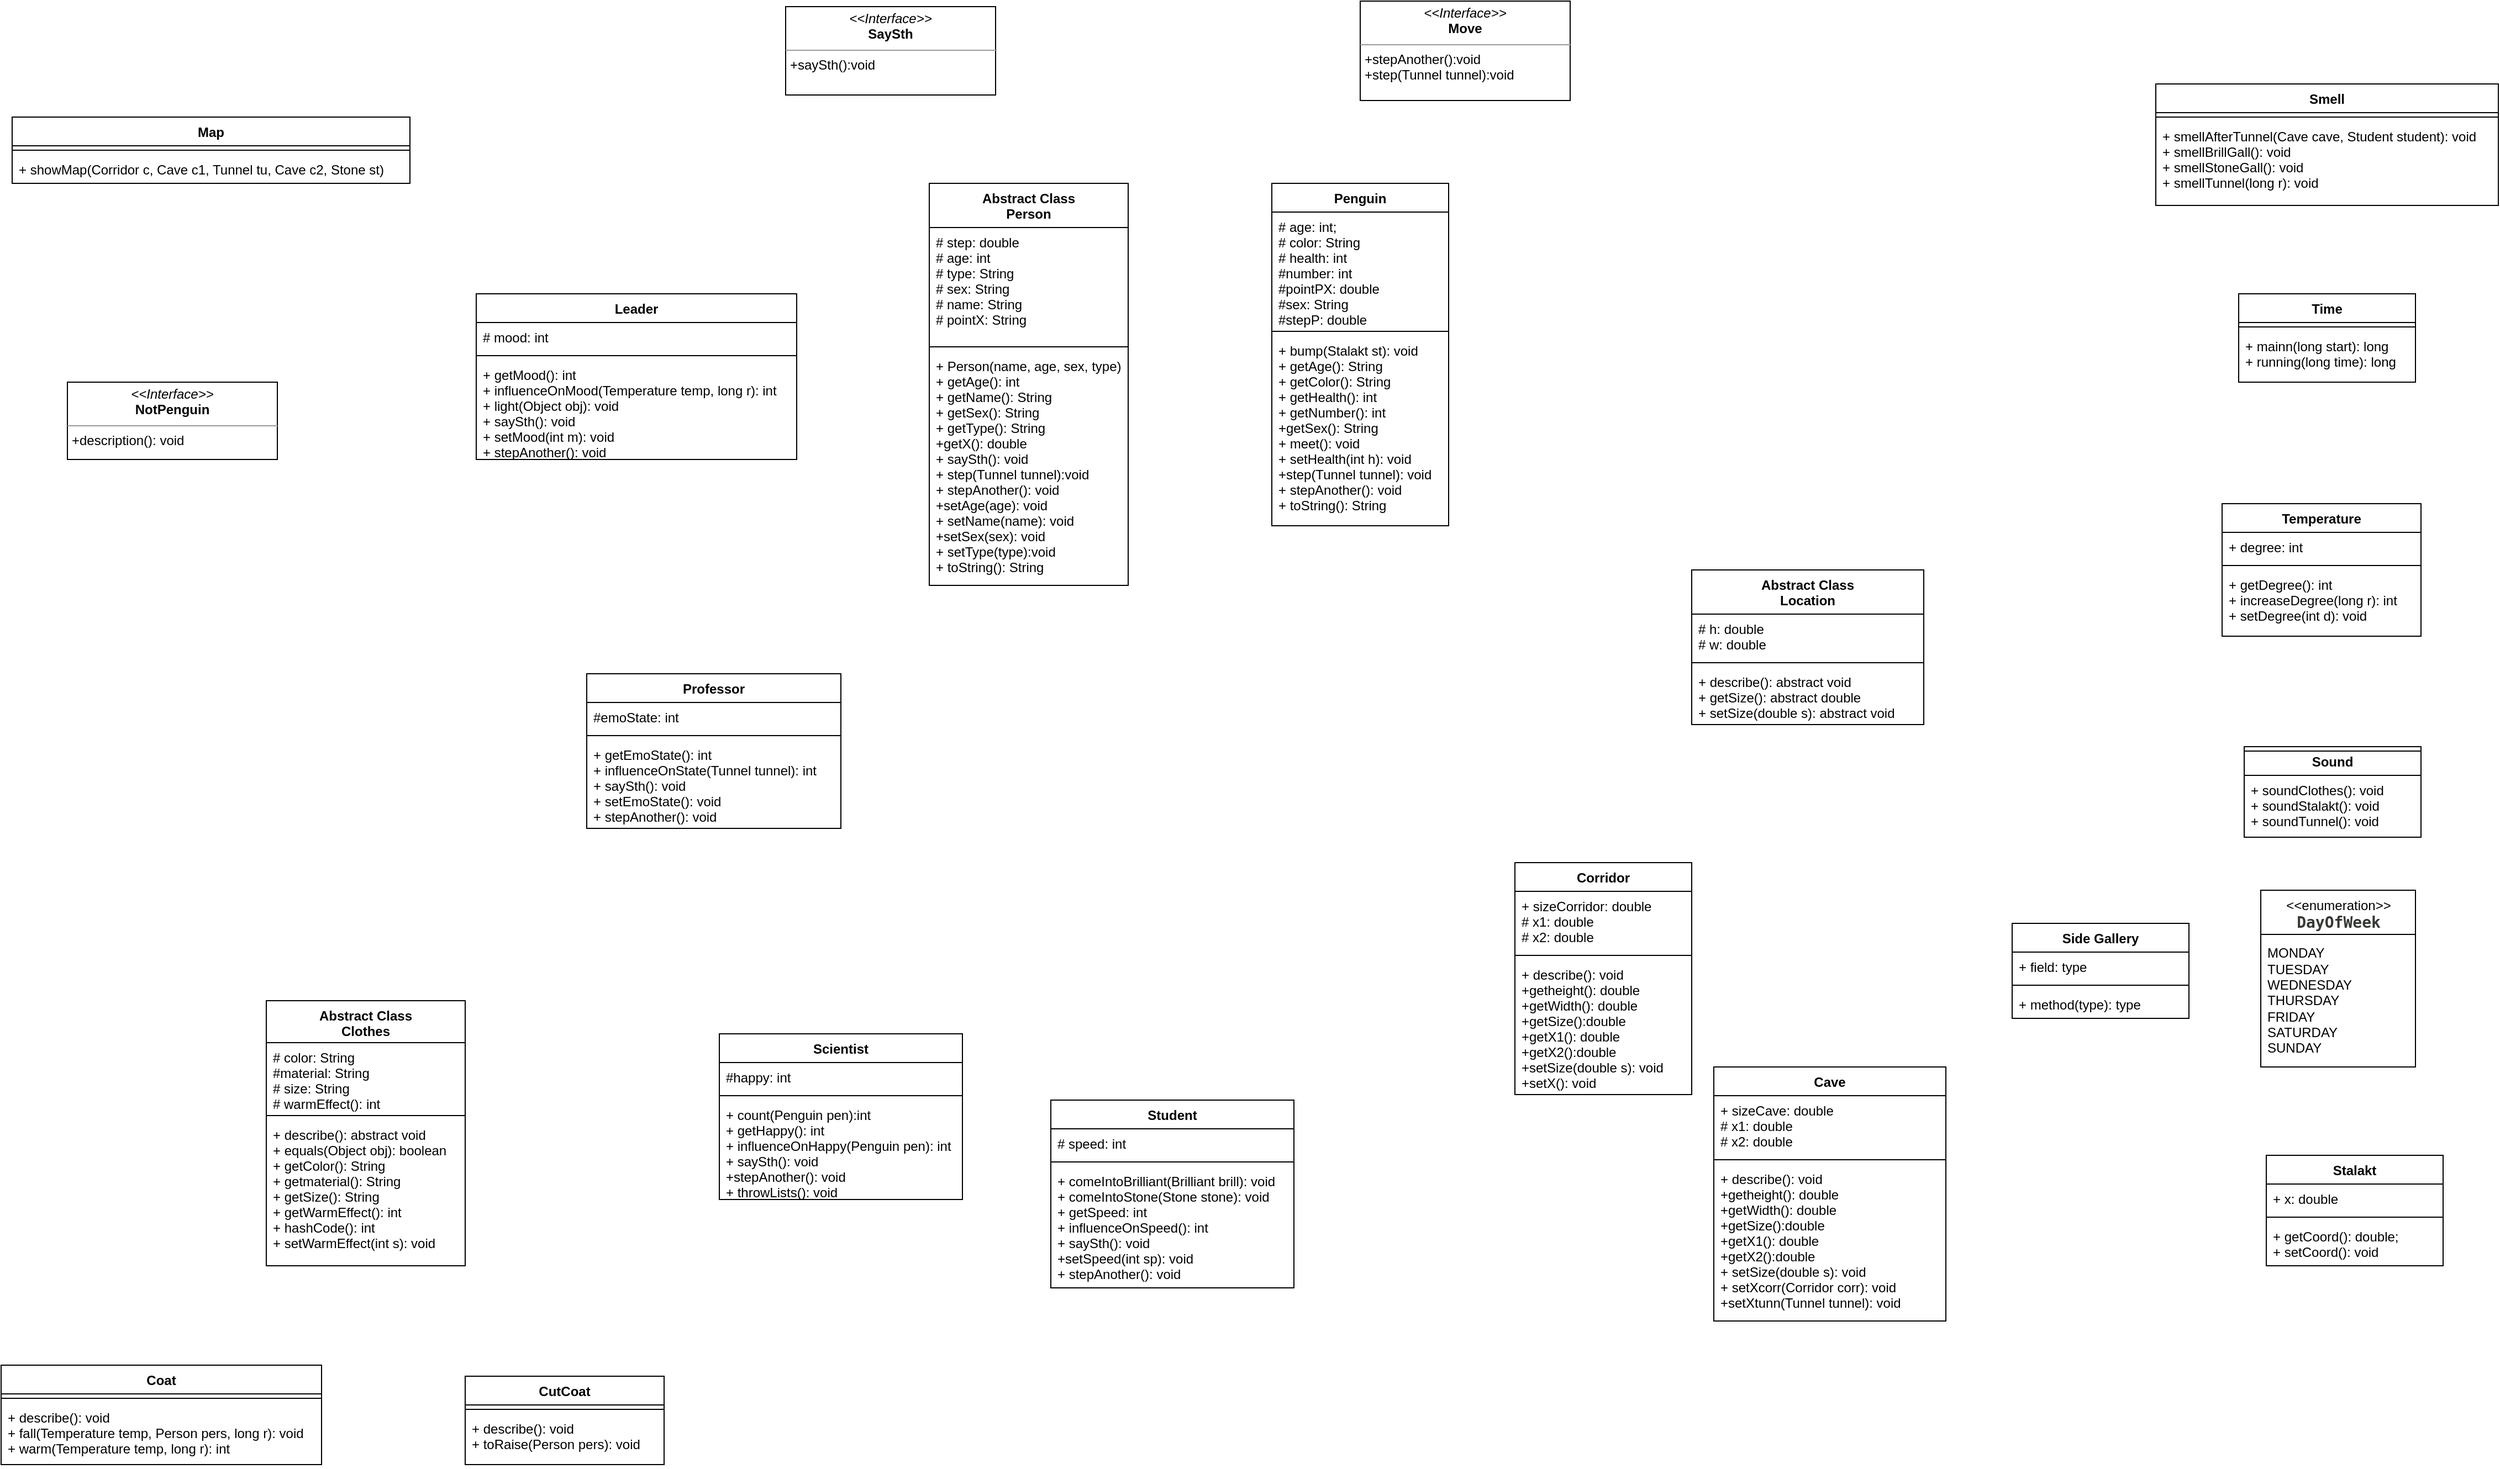 <mxfile version="13.9.3" type="github">
  <diagram id="C5RBs43oDa-KdzZeNtuy" name="Page-1">
    <mxGraphModel dx="1422" dy="794" grid="1" gridSize="10" guides="1" tooltips="1" connect="1" arrows="1" fold="1" page="1" pageScale="1" pageWidth="2336" pageHeight="1654" math="0" shadow="0">
      <root>
        <mxCell id="WIyWlLk6GJQsqaUBKTNV-0" />
        <mxCell id="WIyWlLk6GJQsqaUBKTNV-1" parent="WIyWlLk6GJQsqaUBKTNV-0" />
        <mxCell id="t-SWyce58LjskkZLz5Ns-0" value="&amp;lt;&amp;lt;enumeration&amp;gt;&amp;gt;&lt;br&gt;&lt;span style=&quot;background-color: rgb(255 , 255 , 255) ; color: rgb(53 , 56 , 51) ; font-family: &amp;#34;dejavu sans mono&amp;#34; , monospace ; font-size: 14px ; font-weight: bold ; text-align: left&quot;&gt;DayOfWeek&lt;/span&gt;" style="swimlane;fontStyle=0;align=center;verticalAlign=top;childLayout=stackLayout;horizontal=1;startSize=40;horizontalStack=0;resizeParent=1;resizeParentMax=0;resizeLast=0;collapsible=0;marginBottom=0;html=1;" vertex="1" parent="WIyWlLk6GJQsqaUBKTNV-1">
          <mxGeometry x="2055" y="840" width="140" height="160" as="geometry" />
        </mxCell>
        <mxCell id="t-SWyce58LjskkZLz5Ns-1" value="MONDAY&lt;br&gt;TUESDAY&lt;br&gt;WEDNESDAY&lt;br&gt;THURSDAY&lt;br&gt;FRIDAY&lt;br&gt;SATURDAY&lt;br&gt;SUNDAY" style="text;html=1;strokeColor=none;fillColor=none;align=left;verticalAlign=middle;spacingLeft=4;spacingRight=4;overflow=hidden;rotatable=0;points=[[0,0.5],[1,0.5]];portConstraint=eastwest;" vertex="1" parent="t-SWyce58LjskkZLz5Ns-0">
          <mxGeometry y="40" width="140" height="120" as="geometry" />
        </mxCell>
        <mxCell id="t-SWyce58LjskkZLz5Ns-2" value="&lt;p style=&quot;margin: 0px ; margin-top: 4px ; text-align: center&quot;&gt;&lt;i&gt;&amp;lt;&amp;lt;Interface&amp;gt;&amp;gt;&lt;/i&gt;&lt;br&gt;&lt;b&gt;NotPenguin&lt;/b&gt;&lt;/p&gt;&lt;hr size=&quot;1&quot;&gt;&lt;p style=&quot;margin: 0px ; margin-left: 4px&quot;&gt;&lt;/p&gt;&lt;p style=&quot;margin: 0px ; margin-left: 4px&quot;&gt;+description(): void&lt;/p&gt;" style="verticalAlign=top;align=left;overflow=fill;fontSize=12;fontFamily=Helvetica;html=1;" vertex="1" parent="WIyWlLk6GJQsqaUBKTNV-1">
          <mxGeometry x="70" y="380" width="190" height="70" as="geometry" />
        </mxCell>
        <mxCell id="t-SWyce58LjskkZLz5Ns-3" value="&lt;p style=&quot;margin: 0px ; margin-top: 4px ; text-align: center&quot;&gt;&lt;i&gt;&amp;lt;&amp;lt;Interface&amp;gt;&amp;gt;&lt;/i&gt;&lt;br&gt;&lt;b&gt;Move&lt;/b&gt;&lt;/p&gt;&lt;hr size=&quot;1&quot;&gt;&lt;p style=&quot;margin: 0px ; margin-left: 4px&quot;&gt;+stepAnother():void&lt;/p&gt;&lt;p style=&quot;margin: 0px ; margin-left: 4px&quot;&gt;+step(Tunnel tunnel):void&lt;/p&gt;" style="verticalAlign=top;align=left;overflow=fill;fontSize=12;fontFamily=Helvetica;html=1;" vertex="1" parent="WIyWlLk6GJQsqaUBKTNV-1">
          <mxGeometry x="1240" y="35" width="190" height="90" as="geometry" />
        </mxCell>
        <mxCell id="t-SWyce58LjskkZLz5Ns-4" value="&lt;p style=&quot;margin: 0px ; margin-top: 4px ; text-align: center&quot;&gt;&lt;i&gt;&amp;lt;&amp;lt;Interface&amp;gt;&amp;gt;&lt;/i&gt;&lt;br&gt;&lt;b&gt;SaySth&lt;/b&gt;&lt;/p&gt;&lt;hr size=&quot;1&quot;&gt;&lt;p style=&quot;margin: 0px ; margin-left: 4px&quot;&gt;+saySth():void&lt;/p&gt;" style="verticalAlign=top;align=left;overflow=fill;fontSize=12;fontFamily=Helvetica;html=1;" vertex="1" parent="WIyWlLk6GJQsqaUBKTNV-1">
          <mxGeometry x="720" y="40" width="190" height="80" as="geometry" />
        </mxCell>
        <mxCell id="t-SWyce58LjskkZLz5Ns-5" value="Abstract Class&#xa;Person" style="swimlane;fontStyle=1;align=center;verticalAlign=top;childLayout=stackLayout;horizontal=1;startSize=40;horizontalStack=0;resizeParent=1;resizeParentMax=0;resizeLast=0;collapsible=1;marginBottom=0;" vertex="1" parent="WIyWlLk6GJQsqaUBKTNV-1">
          <mxGeometry x="850" y="200" width="180" height="364" as="geometry" />
        </mxCell>
        <mxCell id="t-SWyce58LjskkZLz5Ns-6" value="# step: double&#xa;# age: int&#xa;# type: String&#xa;# sex: String&#xa;# name: String&#xa;# pointX: String" style="text;strokeColor=none;fillColor=none;align=left;verticalAlign=top;spacingLeft=4;spacingRight=4;overflow=hidden;rotatable=0;points=[[0,0.5],[1,0.5]];portConstraint=eastwest;" vertex="1" parent="t-SWyce58LjskkZLz5Ns-5">
          <mxGeometry y="40" width="180" height="104" as="geometry" />
        </mxCell>
        <mxCell id="t-SWyce58LjskkZLz5Ns-7" value="" style="line;strokeWidth=1;fillColor=none;align=left;verticalAlign=middle;spacingTop=-1;spacingLeft=3;spacingRight=3;rotatable=0;labelPosition=right;points=[];portConstraint=eastwest;" vertex="1" parent="t-SWyce58LjskkZLz5Ns-5">
          <mxGeometry y="144" width="180" height="8" as="geometry" />
        </mxCell>
        <mxCell id="t-SWyce58LjskkZLz5Ns-8" value="+ Person(name, age, sex, type)&#xa;+ getAge(): int&#xa;+ getName(): String&#xa;+ getSex(): String&#xa;+ getType(): String&#xa;+getX(): double&#xa;+ saySth(): void&#xa;+ step(Tunnel tunnel):void&#xa;+ stepAnother(): void&#xa;+setAge(age): void&#xa;+ setName(name): void&#xa;+setSex(sex): void&#xa;+ setType(type):void&#xa;+ toString(): String" style="text;strokeColor=none;fillColor=none;align=left;verticalAlign=top;spacingLeft=4;spacingRight=4;overflow=hidden;rotatable=0;points=[[0,0.5],[1,0.5]];portConstraint=eastwest;" vertex="1" parent="t-SWyce58LjskkZLz5Ns-5">
          <mxGeometry y="152" width="180" height="212" as="geometry" />
        </mxCell>
        <mxCell id="t-SWyce58LjskkZLz5Ns-9" value="Professor" style="swimlane;fontStyle=1;align=center;verticalAlign=top;childLayout=stackLayout;horizontal=1;startSize=26;horizontalStack=0;resizeParent=1;resizeParentMax=0;resizeLast=0;collapsible=1;marginBottom=0;" vertex="1" parent="WIyWlLk6GJQsqaUBKTNV-1">
          <mxGeometry x="540" y="644" width="230" height="140" as="geometry" />
        </mxCell>
        <mxCell id="t-SWyce58LjskkZLz5Ns-10" value="#emoState: int" style="text;strokeColor=none;fillColor=none;align=left;verticalAlign=top;spacingLeft=4;spacingRight=4;overflow=hidden;rotatable=0;points=[[0,0.5],[1,0.5]];portConstraint=eastwest;" vertex="1" parent="t-SWyce58LjskkZLz5Ns-9">
          <mxGeometry y="26" width="230" height="26" as="geometry" />
        </mxCell>
        <mxCell id="t-SWyce58LjskkZLz5Ns-11" value="" style="line;strokeWidth=1;fillColor=none;align=left;verticalAlign=middle;spacingTop=-1;spacingLeft=3;spacingRight=3;rotatable=0;labelPosition=right;points=[];portConstraint=eastwest;" vertex="1" parent="t-SWyce58LjskkZLz5Ns-9">
          <mxGeometry y="52" width="230" height="8" as="geometry" />
        </mxCell>
        <mxCell id="t-SWyce58LjskkZLz5Ns-12" value="+ getEmoState(): int&#xa;+ influenceOnState(Tunnel tunnel): int&#xa;+ saySth(): void&#xa;+ setEmoState(): void&#xa;+ stepAnother(): void" style="text;strokeColor=none;fillColor=none;align=left;verticalAlign=top;spacingLeft=4;spacingRight=4;overflow=hidden;rotatable=0;points=[[0,0.5],[1,0.5]];portConstraint=eastwest;" vertex="1" parent="t-SWyce58LjskkZLz5Ns-9">
          <mxGeometry y="60" width="230" height="80" as="geometry" />
        </mxCell>
        <mxCell id="t-SWyce58LjskkZLz5Ns-13" value="Scientist" style="swimlane;fontStyle=1;align=center;verticalAlign=top;childLayout=stackLayout;horizontal=1;startSize=26;horizontalStack=0;resizeParent=1;resizeParentMax=0;resizeLast=0;collapsible=1;marginBottom=0;" vertex="1" parent="WIyWlLk6GJQsqaUBKTNV-1">
          <mxGeometry x="660" y="970" width="220" height="150" as="geometry" />
        </mxCell>
        <mxCell id="t-SWyce58LjskkZLz5Ns-14" value="#happy: int" style="text;strokeColor=none;fillColor=none;align=left;verticalAlign=top;spacingLeft=4;spacingRight=4;overflow=hidden;rotatable=0;points=[[0,0.5],[1,0.5]];portConstraint=eastwest;" vertex="1" parent="t-SWyce58LjskkZLz5Ns-13">
          <mxGeometry y="26" width="220" height="26" as="geometry" />
        </mxCell>
        <mxCell id="t-SWyce58LjskkZLz5Ns-15" value="" style="line;strokeWidth=1;fillColor=none;align=left;verticalAlign=middle;spacingTop=-1;spacingLeft=3;spacingRight=3;rotatable=0;labelPosition=right;points=[];portConstraint=eastwest;" vertex="1" parent="t-SWyce58LjskkZLz5Ns-13">
          <mxGeometry y="52" width="220" height="8" as="geometry" />
        </mxCell>
        <mxCell id="t-SWyce58LjskkZLz5Ns-16" value="+ count(Penguin pen):int&#xa;+ getHappy(): int&#xa;+ influenceOnHappy(Penguin pen): int&#xa;+ saySth(): void&#xa;+stepAnother(): void&#xa;+ throwLists(): void" style="text;strokeColor=none;fillColor=none;align=left;verticalAlign=top;spacingLeft=4;spacingRight=4;overflow=hidden;rotatable=0;points=[[0,0.5],[1,0.5]];portConstraint=eastwest;" vertex="1" parent="t-SWyce58LjskkZLz5Ns-13">
          <mxGeometry y="60" width="220" height="90" as="geometry" />
        </mxCell>
        <mxCell id="t-SWyce58LjskkZLz5Ns-17" value="Leader" style="swimlane;fontStyle=1;align=center;verticalAlign=top;childLayout=stackLayout;horizontal=1;startSize=26;horizontalStack=0;resizeParent=1;resizeParentMax=0;resizeLast=0;collapsible=1;marginBottom=0;" vertex="1" parent="WIyWlLk6GJQsqaUBKTNV-1">
          <mxGeometry x="440" y="300" width="290" height="150" as="geometry" />
        </mxCell>
        <mxCell id="t-SWyce58LjskkZLz5Ns-18" value="# mood: int" style="text;strokeColor=none;fillColor=none;align=left;verticalAlign=top;spacingLeft=4;spacingRight=4;overflow=hidden;rotatable=0;points=[[0,0.5],[1,0.5]];portConstraint=eastwest;" vertex="1" parent="t-SWyce58LjskkZLz5Ns-17">
          <mxGeometry y="26" width="290" height="26" as="geometry" />
        </mxCell>
        <mxCell id="t-SWyce58LjskkZLz5Ns-19" value="" style="line;strokeWidth=1;fillColor=none;align=left;verticalAlign=middle;spacingTop=-1;spacingLeft=3;spacingRight=3;rotatable=0;labelPosition=right;points=[];portConstraint=eastwest;" vertex="1" parent="t-SWyce58LjskkZLz5Ns-17">
          <mxGeometry y="52" width="290" height="8" as="geometry" />
        </mxCell>
        <mxCell id="t-SWyce58LjskkZLz5Ns-20" value="+ getMood(): int&#xa;+ influenceOnMood(Temperature temp, long r): int&#xa;+ light(Object obj): void&#xa;+ saySth(): void&#xa;+ setMood(int m): void&#xa;+ stepAnother(): void" style="text;strokeColor=none;fillColor=none;align=left;verticalAlign=top;spacingLeft=4;spacingRight=4;overflow=hidden;rotatable=0;points=[[0,0.5],[1,0.5]];portConstraint=eastwest;" vertex="1" parent="t-SWyce58LjskkZLz5Ns-17">
          <mxGeometry y="60" width="290" height="90" as="geometry" />
        </mxCell>
        <mxCell id="t-SWyce58LjskkZLz5Ns-21" value="Student" style="swimlane;fontStyle=1;align=center;verticalAlign=top;childLayout=stackLayout;horizontal=1;startSize=26;horizontalStack=0;resizeParent=1;resizeParentMax=0;resizeLast=0;collapsible=1;marginBottom=0;" vertex="1" parent="WIyWlLk6GJQsqaUBKTNV-1">
          <mxGeometry x="960" y="1030" width="220" height="170" as="geometry" />
        </mxCell>
        <mxCell id="t-SWyce58LjskkZLz5Ns-22" value="# speed: int" style="text;strokeColor=none;fillColor=none;align=left;verticalAlign=top;spacingLeft=4;spacingRight=4;overflow=hidden;rotatable=0;points=[[0,0.5],[1,0.5]];portConstraint=eastwest;" vertex="1" parent="t-SWyce58LjskkZLz5Ns-21">
          <mxGeometry y="26" width="220" height="26" as="geometry" />
        </mxCell>
        <mxCell id="t-SWyce58LjskkZLz5Ns-23" value="" style="line;strokeWidth=1;fillColor=none;align=left;verticalAlign=middle;spacingTop=-1;spacingLeft=3;spacingRight=3;rotatable=0;labelPosition=right;points=[];portConstraint=eastwest;" vertex="1" parent="t-SWyce58LjskkZLz5Ns-21">
          <mxGeometry y="52" width="220" height="8" as="geometry" />
        </mxCell>
        <mxCell id="t-SWyce58LjskkZLz5Ns-24" value="+ comeIntoBrilliant(Brilliant brill): void&#xa;+ comeIntoStone(Stone stone): void&#xa;+ getSpeed: int&#xa;+ influenceOnSpeed(): int&#xa;+ saySth(): void&#xa;+setSpeed(int sp): void&#xa;+ stepAnother(): void" style="text;strokeColor=none;fillColor=none;align=left;verticalAlign=top;spacingLeft=4;spacingRight=4;overflow=hidden;rotatable=0;points=[[0,0.5],[1,0.5]];portConstraint=eastwest;" vertex="1" parent="t-SWyce58LjskkZLz5Ns-21">
          <mxGeometry y="60" width="220" height="110" as="geometry" />
        </mxCell>
        <mxCell id="t-SWyce58LjskkZLz5Ns-29" value="Time" style="swimlane;fontStyle=1;align=center;verticalAlign=top;childLayout=stackLayout;horizontal=1;startSize=26;horizontalStack=0;resizeParent=1;resizeParentMax=0;resizeLast=0;collapsible=1;marginBottom=0;" vertex="1" parent="WIyWlLk6GJQsqaUBKTNV-1">
          <mxGeometry x="2035" y="300" width="160" height="80" as="geometry" />
        </mxCell>
        <mxCell id="t-SWyce58LjskkZLz5Ns-31" value="" style="line;strokeWidth=1;fillColor=none;align=left;verticalAlign=middle;spacingTop=-1;spacingLeft=3;spacingRight=3;rotatable=0;labelPosition=right;points=[];portConstraint=eastwest;" vertex="1" parent="t-SWyce58LjskkZLz5Ns-29">
          <mxGeometry y="26" width="160" height="8" as="geometry" />
        </mxCell>
        <mxCell id="t-SWyce58LjskkZLz5Ns-32" value="+ mainn(long start): long&#xa;+ running(long time): long" style="text;strokeColor=none;fillColor=none;align=left;verticalAlign=top;spacingLeft=4;spacingRight=4;overflow=hidden;rotatable=0;points=[[0,0.5],[1,0.5]];portConstraint=eastwest;" vertex="1" parent="t-SWyce58LjskkZLz5Ns-29">
          <mxGeometry y="34" width="160" height="46" as="geometry" />
        </mxCell>
        <mxCell id="t-SWyce58LjskkZLz5Ns-33" value="Temperature" style="swimlane;fontStyle=1;align=center;verticalAlign=top;childLayout=stackLayout;horizontal=1;startSize=26;horizontalStack=0;resizeParent=1;resizeParentMax=0;resizeLast=0;collapsible=1;marginBottom=0;" vertex="1" parent="WIyWlLk6GJQsqaUBKTNV-1">
          <mxGeometry x="2020" y="490" width="180" height="120" as="geometry" />
        </mxCell>
        <mxCell id="t-SWyce58LjskkZLz5Ns-34" value="+ degree: int" style="text;strokeColor=none;fillColor=none;align=left;verticalAlign=top;spacingLeft=4;spacingRight=4;overflow=hidden;rotatable=0;points=[[0,0.5],[1,0.5]];portConstraint=eastwest;" vertex="1" parent="t-SWyce58LjskkZLz5Ns-33">
          <mxGeometry y="26" width="180" height="26" as="geometry" />
        </mxCell>
        <mxCell id="t-SWyce58LjskkZLz5Ns-35" value="" style="line;strokeWidth=1;fillColor=none;align=left;verticalAlign=middle;spacingTop=-1;spacingLeft=3;spacingRight=3;rotatable=0;labelPosition=right;points=[];portConstraint=eastwest;" vertex="1" parent="t-SWyce58LjskkZLz5Ns-33">
          <mxGeometry y="52" width="180" height="8" as="geometry" />
        </mxCell>
        <mxCell id="t-SWyce58LjskkZLz5Ns-36" value="+ getDegree(): int&#xa;+ increaseDegree(long r): int&#xa;+ setDegree(int d): void" style="text;strokeColor=none;fillColor=none;align=left;verticalAlign=top;spacingLeft=4;spacingRight=4;overflow=hidden;rotatable=0;points=[[0,0.5],[1,0.5]];portConstraint=eastwest;" vertex="1" parent="t-SWyce58LjskkZLz5Ns-33">
          <mxGeometry y="60" width="180" height="60" as="geometry" />
        </mxCell>
        <mxCell id="t-SWyce58LjskkZLz5Ns-37" value="Sound" style="swimlane;fontStyle=1;align=center;verticalAlign=top;childLayout=stackLayout;horizontal=1;startSize=26;horizontalStack=0;resizeParent=1;resizeParentMax=0;resizeLast=0;collapsible=1;marginBottom=0;" vertex="1" parent="WIyWlLk6GJQsqaUBKTNV-1">
          <mxGeometry x="2040" y="710" width="160" height="82" as="geometry" />
        </mxCell>
        <mxCell id="t-SWyce58LjskkZLz5Ns-40" value="+ soundClothes(): void&#xa;+ soundStalakt(): void&#xa;+ soundTunnel(): void" style="text;strokeColor=none;fillColor=none;align=left;verticalAlign=top;spacingLeft=4;spacingRight=4;overflow=hidden;rotatable=0;points=[[0,0.5],[1,0.5]];portConstraint=eastwest;" vertex="1" parent="t-SWyce58LjskkZLz5Ns-37">
          <mxGeometry y="26" width="160" height="56" as="geometry" />
        </mxCell>
        <mxCell id="t-SWyce58LjskkZLz5Ns-41" value="Smell" style="swimlane;fontStyle=1;align=center;verticalAlign=top;childLayout=stackLayout;horizontal=1;startSize=26;horizontalStack=0;resizeParent=1;resizeParentMax=0;resizeLast=0;collapsible=1;marginBottom=0;" vertex="1" parent="WIyWlLk6GJQsqaUBKTNV-1">
          <mxGeometry x="1960" y="110" width="310" height="110" as="geometry" />
        </mxCell>
        <mxCell id="t-SWyce58LjskkZLz5Ns-43" value="" style="line;strokeWidth=1;fillColor=none;align=left;verticalAlign=middle;spacingTop=-1;spacingLeft=3;spacingRight=3;rotatable=0;labelPosition=right;points=[];portConstraint=eastwest;" vertex="1" parent="t-SWyce58LjskkZLz5Ns-41">
          <mxGeometry y="26" width="310" height="8" as="geometry" />
        </mxCell>
        <mxCell id="t-SWyce58LjskkZLz5Ns-44" value="+ smellAfterTunnel(Cave cave, Student student): void&#xa;+ smellBrillGall(): void&#xa;+ smellStoneGall(): void&#xa;+ smellTunnel(long r): void" style="text;strokeColor=none;fillColor=none;align=left;verticalAlign=top;spacingLeft=4;spacingRight=4;overflow=hidden;rotatable=0;points=[[0,0.5],[1,0.5]];portConstraint=eastwest;" vertex="1" parent="t-SWyce58LjskkZLz5Ns-41">
          <mxGeometry y="34" width="310" height="76" as="geometry" />
        </mxCell>
        <mxCell id="t-SWyce58LjskkZLz5Ns-45" value="Map" style="swimlane;fontStyle=1;align=center;verticalAlign=top;childLayout=stackLayout;horizontal=1;startSize=26;horizontalStack=0;resizeParent=1;resizeParentMax=0;resizeLast=0;collapsible=1;marginBottom=0;" vertex="1" parent="WIyWlLk6GJQsqaUBKTNV-1">
          <mxGeometry x="20" y="140" width="360" height="60" as="geometry" />
        </mxCell>
        <mxCell id="t-SWyce58LjskkZLz5Ns-47" value="" style="line;strokeWidth=1;fillColor=none;align=left;verticalAlign=middle;spacingTop=-1;spacingLeft=3;spacingRight=3;rotatable=0;labelPosition=right;points=[];portConstraint=eastwest;" vertex="1" parent="t-SWyce58LjskkZLz5Ns-45">
          <mxGeometry y="26" width="360" height="8" as="geometry" />
        </mxCell>
        <mxCell id="t-SWyce58LjskkZLz5Ns-48" value="+ showMap(Corridor c, Cave c1, Tunnel tu, Cave c2, Stone st)" style="text;strokeColor=none;fillColor=none;align=left;verticalAlign=top;spacingLeft=4;spacingRight=4;overflow=hidden;rotatable=0;points=[[0,0.5],[1,0.5]];portConstraint=eastwest;" vertex="1" parent="t-SWyce58LjskkZLz5Ns-45">
          <mxGeometry y="34" width="360" height="26" as="geometry" />
        </mxCell>
        <mxCell id="t-SWyce58LjskkZLz5Ns-49" value="Stalakt" style="swimlane;fontStyle=1;align=center;verticalAlign=top;childLayout=stackLayout;horizontal=1;startSize=26;horizontalStack=0;resizeParent=1;resizeParentMax=0;resizeLast=0;collapsible=1;marginBottom=0;" vertex="1" parent="WIyWlLk6GJQsqaUBKTNV-1">
          <mxGeometry x="2060" y="1080" width="160" height="100" as="geometry" />
        </mxCell>
        <mxCell id="t-SWyce58LjskkZLz5Ns-50" value="+ x: double" style="text;strokeColor=none;fillColor=none;align=left;verticalAlign=top;spacingLeft=4;spacingRight=4;overflow=hidden;rotatable=0;points=[[0,0.5],[1,0.5]];portConstraint=eastwest;" vertex="1" parent="t-SWyce58LjskkZLz5Ns-49">
          <mxGeometry y="26" width="160" height="26" as="geometry" />
        </mxCell>
        <mxCell id="t-SWyce58LjskkZLz5Ns-51" value="" style="line;strokeWidth=1;fillColor=none;align=left;verticalAlign=middle;spacingTop=-1;spacingLeft=3;spacingRight=3;rotatable=0;labelPosition=right;points=[];portConstraint=eastwest;" vertex="1" parent="t-SWyce58LjskkZLz5Ns-49">
          <mxGeometry y="52" width="160" height="8" as="geometry" />
        </mxCell>
        <mxCell id="t-SWyce58LjskkZLz5Ns-52" value="+ getCoord(): double;&#xa;+ setCoord(): void" style="text;strokeColor=none;fillColor=none;align=left;verticalAlign=top;spacingLeft=4;spacingRight=4;overflow=hidden;rotatable=0;points=[[0,0.5],[1,0.5]];portConstraint=eastwest;" vertex="1" parent="t-SWyce58LjskkZLz5Ns-49">
          <mxGeometry y="60" width="160" height="40" as="geometry" />
        </mxCell>
        <mxCell id="t-SWyce58LjskkZLz5Ns-53" value="Abstract Class&#xa;Clothes" style="swimlane;fontStyle=1;align=center;verticalAlign=top;childLayout=stackLayout;horizontal=1;startSize=38;horizontalStack=0;resizeParent=1;resizeParentMax=0;resizeLast=0;collapsible=1;marginBottom=0;" vertex="1" parent="WIyWlLk6GJQsqaUBKTNV-1">
          <mxGeometry x="250" y="940" width="180" height="240" as="geometry" />
        </mxCell>
        <mxCell id="t-SWyce58LjskkZLz5Ns-54" value="# color: String&#xa;#material: String&#xa;# size: String&#xa;# warmEffect(): int" style="text;strokeColor=none;fillColor=none;align=left;verticalAlign=top;spacingLeft=4;spacingRight=4;overflow=hidden;rotatable=0;points=[[0,0.5],[1,0.5]];portConstraint=eastwest;" vertex="1" parent="t-SWyce58LjskkZLz5Ns-53">
          <mxGeometry y="38" width="180" height="62" as="geometry" />
        </mxCell>
        <mxCell id="t-SWyce58LjskkZLz5Ns-55" value="" style="line;strokeWidth=1;fillColor=none;align=left;verticalAlign=middle;spacingTop=-1;spacingLeft=3;spacingRight=3;rotatable=0;labelPosition=right;points=[];portConstraint=eastwest;" vertex="1" parent="t-SWyce58LjskkZLz5Ns-53">
          <mxGeometry y="100" width="180" height="8" as="geometry" />
        </mxCell>
        <mxCell id="t-SWyce58LjskkZLz5Ns-56" value="+ describe(): abstract void&#xa;+ equals(Object obj): boolean&#xa;+ getColor(): String&#xa;+ getmaterial(): String&#xa;+ getSize(): String&#xa;+ getWarmEffect(): int&#xa;+ hashCode(): int&#xa;+ setWarmEffect(int s): void" style="text;strokeColor=none;fillColor=none;align=left;verticalAlign=top;spacingLeft=4;spacingRight=4;overflow=hidden;rotatable=0;points=[[0,0.5],[1,0.5]];portConstraint=eastwest;" vertex="1" parent="t-SWyce58LjskkZLz5Ns-53">
          <mxGeometry y="108" width="180" height="132" as="geometry" />
        </mxCell>
        <mxCell id="t-SWyce58LjskkZLz5Ns-57" value="Coat" style="swimlane;fontStyle=1;align=center;verticalAlign=top;childLayout=stackLayout;horizontal=1;startSize=26;horizontalStack=0;resizeParent=1;resizeParentMax=0;resizeLast=0;collapsible=1;marginBottom=0;" vertex="1" parent="WIyWlLk6GJQsqaUBKTNV-1">
          <mxGeometry x="10" y="1270" width="290" height="90" as="geometry" />
        </mxCell>
        <mxCell id="t-SWyce58LjskkZLz5Ns-59" value="" style="line;strokeWidth=1;fillColor=none;align=left;verticalAlign=middle;spacingTop=-1;spacingLeft=3;spacingRight=3;rotatable=0;labelPosition=right;points=[];portConstraint=eastwest;" vertex="1" parent="t-SWyce58LjskkZLz5Ns-57">
          <mxGeometry y="26" width="290" height="8" as="geometry" />
        </mxCell>
        <mxCell id="t-SWyce58LjskkZLz5Ns-60" value="+ describe(): void&#xa;+ fall(Temperature temp, Person pers, long r): void&#xa;+ warm(Temperature temp, long r): int" style="text;strokeColor=none;fillColor=none;align=left;verticalAlign=top;spacingLeft=4;spacingRight=4;overflow=hidden;rotatable=0;points=[[0,0.5],[1,0.5]];portConstraint=eastwest;" vertex="1" parent="t-SWyce58LjskkZLz5Ns-57">
          <mxGeometry y="34" width="290" height="56" as="geometry" />
        </mxCell>
        <mxCell id="t-SWyce58LjskkZLz5Ns-61" value="CutCoat" style="swimlane;fontStyle=1;align=center;verticalAlign=top;childLayout=stackLayout;horizontal=1;startSize=26;horizontalStack=0;resizeParent=1;resizeParentMax=0;resizeLast=0;collapsible=1;marginBottom=0;" vertex="1" parent="WIyWlLk6GJQsqaUBKTNV-1">
          <mxGeometry x="430" y="1280" width="180" height="80" as="geometry" />
        </mxCell>
        <mxCell id="t-SWyce58LjskkZLz5Ns-63" value="" style="line;strokeWidth=1;fillColor=none;align=left;verticalAlign=middle;spacingTop=-1;spacingLeft=3;spacingRight=3;rotatable=0;labelPosition=right;points=[];portConstraint=eastwest;" vertex="1" parent="t-SWyce58LjskkZLz5Ns-61">
          <mxGeometry y="26" width="180" height="8" as="geometry" />
        </mxCell>
        <mxCell id="t-SWyce58LjskkZLz5Ns-64" value="+ describe(): void&#xa;+ toRaise(Person pers): void" style="text;strokeColor=none;fillColor=none;align=left;verticalAlign=top;spacingLeft=4;spacingRight=4;overflow=hidden;rotatable=0;points=[[0,0.5],[1,0.5]];portConstraint=eastwest;" vertex="1" parent="t-SWyce58LjskkZLz5Ns-61">
          <mxGeometry y="34" width="180" height="46" as="geometry" />
        </mxCell>
        <mxCell id="t-SWyce58LjskkZLz5Ns-65" value="Penguin" style="swimlane;fontStyle=1;align=center;verticalAlign=top;childLayout=stackLayout;horizontal=1;startSize=26;horizontalStack=0;resizeParent=1;resizeParentMax=0;resizeLast=0;collapsible=1;marginBottom=0;" vertex="1" parent="WIyWlLk6GJQsqaUBKTNV-1">
          <mxGeometry x="1160" y="200" width="160" height="310" as="geometry" />
        </mxCell>
        <mxCell id="t-SWyce58LjskkZLz5Ns-66" value="# age: int;&#xa;# color: String&#xa;# health: int&#xa;#number: int&#xa;#pointPX: double&#xa;#sex: String&#xa;#stepP: double" style="text;strokeColor=none;fillColor=none;align=left;verticalAlign=top;spacingLeft=4;spacingRight=4;overflow=hidden;rotatable=0;points=[[0,0.5],[1,0.5]];portConstraint=eastwest;" vertex="1" parent="t-SWyce58LjskkZLz5Ns-65">
          <mxGeometry y="26" width="160" height="104" as="geometry" />
        </mxCell>
        <mxCell id="t-SWyce58LjskkZLz5Ns-67" value="" style="line;strokeWidth=1;fillColor=none;align=left;verticalAlign=middle;spacingTop=-1;spacingLeft=3;spacingRight=3;rotatable=0;labelPosition=right;points=[];portConstraint=eastwest;" vertex="1" parent="t-SWyce58LjskkZLz5Ns-65">
          <mxGeometry y="130" width="160" height="8" as="geometry" />
        </mxCell>
        <mxCell id="t-SWyce58LjskkZLz5Ns-68" value="+ bump(Stalakt st): void&#xa;+ getAge(): String&#xa;+ getColor(): String&#xa;+ getHealth(): int&#xa;+ getNumber(): int&#xa;+getSex(): String&#xa;+ meet(): void&#xa;+ setHealth(int h): void&#xa;+step(Tunnel tunnel): void&#xa;+ stepAnother(): void&#xa;+ toString(): String" style="text;strokeColor=none;fillColor=none;align=left;verticalAlign=top;spacingLeft=4;spacingRight=4;overflow=hidden;rotatable=0;points=[[0,0.5],[1,0.5]];portConstraint=eastwest;" vertex="1" parent="t-SWyce58LjskkZLz5Ns-65">
          <mxGeometry y="138" width="160" height="172" as="geometry" />
        </mxCell>
        <mxCell id="t-SWyce58LjskkZLz5Ns-39" value="" style="line;strokeWidth=1;fillColor=none;align=left;verticalAlign=middle;spacingTop=-1;spacingLeft=3;spacingRight=3;rotatable=0;labelPosition=right;points=[];portConstraint=eastwest;" vertex="1" parent="WIyWlLk6GJQsqaUBKTNV-1">
          <mxGeometry x="2040" y="710" width="160" height="8" as="geometry" />
        </mxCell>
        <mxCell id="t-SWyce58LjskkZLz5Ns-69" value="Abstract Class&#xa;Location" style="swimlane;fontStyle=1;align=center;verticalAlign=top;childLayout=stackLayout;horizontal=1;startSize=40;horizontalStack=0;resizeParent=1;resizeParentMax=0;resizeLast=0;collapsible=1;marginBottom=0;" vertex="1" parent="WIyWlLk6GJQsqaUBKTNV-1">
          <mxGeometry x="1540" y="550" width="210" height="140" as="geometry" />
        </mxCell>
        <mxCell id="t-SWyce58LjskkZLz5Ns-70" value="# h: double&#xa;# w: double" style="text;strokeColor=none;fillColor=none;align=left;verticalAlign=top;spacingLeft=4;spacingRight=4;overflow=hidden;rotatable=0;points=[[0,0.5],[1,0.5]];portConstraint=eastwest;" vertex="1" parent="t-SWyce58LjskkZLz5Ns-69">
          <mxGeometry y="40" width="210" height="40" as="geometry" />
        </mxCell>
        <mxCell id="t-SWyce58LjskkZLz5Ns-71" value="" style="line;strokeWidth=1;fillColor=none;align=left;verticalAlign=middle;spacingTop=-1;spacingLeft=3;spacingRight=3;rotatable=0;labelPosition=right;points=[];portConstraint=eastwest;" vertex="1" parent="t-SWyce58LjskkZLz5Ns-69">
          <mxGeometry y="80" width="210" height="8" as="geometry" />
        </mxCell>
        <mxCell id="t-SWyce58LjskkZLz5Ns-72" value="+ describe(): abstract void&#xa;+ getSize(): abstract double&#xa;+ setSize(double s): abstract void" style="text;strokeColor=none;fillColor=none;align=left;verticalAlign=top;spacingLeft=4;spacingRight=4;overflow=hidden;rotatable=0;points=[[0,0.5],[1,0.5]];portConstraint=eastwest;" vertex="1" parent="t-SWyce58LjskkZLz5Ns-69">
          <mxGeometry y="88" width="210" height="52" as="geometry" />
        </mxCell>
        <mxCell id="t-SWyce58LjskkZLz5Ns-73" value="Corridor" style="swimlane;fontStyle=1;align=center;verticalAlign=top;childLayout=stackLayout;horizontal=1;startSize=26;horizontalStack=0;resizeParent=1;resizeParentMax=0;resizeLast=0;collapsible=1;marginBottom=0;" vertex="1" parent="WIyWlLk6GJQsqaUBKTNV-1">
          <mxGeometry x="1380" y="815" width="160" height="210" as="geometry" />
        </mxCell>
        <mxCell id="t-SWyce58LjskkZLz5Ns-74" value="+ sizeCorridor: double&#xa;# x1: double&#xa;# x2: double" style="text;strokeColor=none;fillColor=none;align=left;verticalAlign=top;spacingLeft=4;spacingRight=4;overflow=hidden;rotatable=0;points=[[0,0.5],[1,0.5]];portConstraint=eastwest;" vertex="1" parent="t-SWyce58LjskkZLz5Ns-73">
          <mxGeometry y="26" width="160" height="54" as="geometry" />
        </mxCell>
        <mxCell id="t-SWyce58LjskkZLz5Ns-75" value="" style="line;strokeWidth=1;fillColor=none;align=left;verticalAlign=middle;spacingTop=-1;spacingLeft=3;spacingRight=3;rotatable=0;labelPosition=right;points=[];portConstraint=eastwest;" vertex="1" parent="t-SWyce58LjskkZLz5Ns-73">
          <mxGeometry y="80" width="160" height="8" as="geometry" />
        </mxCell>
        <mxCell id="t-SWyce58LjskkZLz5Ns-76" value="+ describe(): void&#xa;+getheight(): double&#xa;+getWidth(): double&#xa;+getSize():double&#xa;+getX1(): double&#xa;+getX2():double&#xa;+setSize(double s): void&#xa;+setX(): void" style="text;strokeColor=none;fillColor=none;align=left;verticalAlign=top;spacingLeft=4;spacingRight=4;overflow=hidden;rotatable=0;points=[[0,0.5],[1,0.5]];portConstraint=eastwest;" vertex="1" parent="t-SWyce58LjskkZLz5Ns-73">
          <mxGeometry y="88" width="160" height="122" as="geometry" />
        </mxCell>
        <mxCell id="t-SWyce58LjskkZLz5Ns-81" value="Cave" style="swimlane;fontStyle=1;align=center;verticalAlign=top;childLayout=stackLayout;horizontal=1;startSize=26;horizontalStack=0;resizeParent=1;resizeParentMax=0;resizeLast=0;collapsible=1;marginBottom=0;" vertex="1" parent="WIyWlLk6GJQsqaUBKTNV-1">
          <mxGeometry x="1560" y="1000" width="210" height="230" as="geometry" />
        </mxCell>
        <mxCell id="t-SWyce58LjskkZLz5Ns-82" value="+ sizeCave: double&#xa;# x1: double&#xa;# x2: double" style="text;strokeColor=none;fillColor=none;align=left;verticalAlign=top;spacingLeft=4;spacingRight=4;overflow=hidden;rotatable=0;points=[[0,0.5],[1,0.5]];portConstraint=eastwest;" vertex="1" parent="t-SWyce58LjskkZLz5Ns-81">
          <mxGeometry y="26" width="210" height="54" as="geometry" />
        </mxCell>
        <mxCell id="t-SWyce58LjskkZLz5Ns-83" value="" style="line;strokeWidth=1;fillColor=none;align=left;verticalAlign=middle;spacingTop=-1;spacingLeft=3;spacingRight=3;rotatable=0;labelPosition=right;points=[];portConstraint=eastwest;" vertex="1" parent="t-SWyce58LjskkZLz5Ns-81">
          <mxGeometry y="80" width="210" height="8" as="geometry" />
        </mxCell>
        <mxCell id="t-SWyce58LjskkZLz5Ns-84" value="+ describe(): void&#xa;+getheight(): double&#xa;+getWidth(): double&#xa;+getSize():double&#xa;+getX1(): double&#xa;+getX2():double&#xa;+ setSize(double s): void&#xa;+ setXcorr(Corridor corr): void&#xa;+setXtunn(Tunnel tunnel): void" style="text;strokeColor=none;fillColor=none;align=left;verticalAlign=top;spacingLeft=4;spacingRight=4;overflow=hidden;rotatable=0;points=[[0,0.5],[1,0.5]];portConstraint=eastwest;" vertex="1" parent="t-SWyce58LjskkZLz5Ns-81">
          <mxGeometry y="88" width="210" height="142" as="geometry" />
        </mxCell>
        <mxCell id="t-SWyce58LjskkZLz5Ns-86" value="Side Gallery" style="swimlane;fontStyle=1;align=center;verticalAlign=top;childLayout=stackLayout;horizontal=1;startSize=26;horizontalStack=0;resizeParent=1;resizeParentMax=0;resizeLast=0;collapsible=1;marginBottom=0;" vertex="1" parent="WIyWlLk6GJQsqaUBKTNV-1">
          <mxGeometry x="1830" y="870" width="160" height="86" as="geometry" />
        </mxCell>
        <mxCell id="t-SWyce58LjskkZLz5Ns-87" value="+ field: type" style="text;strokeColor=none;fillColor=none;align=left;verticalAlign=top;spacingLeft=4;spacingRight=4;overflow=hidden;rotatable=0;points=[[0,0.5],[1,0.5]];portConstraint=eastwest;" vertex="1" parent="t-SWyce58LjskkZLz5Ns-86">
          <mxGeometry y="26" width="160" height="26" as="geometry" />
        </mxCell>
        <mxCell id="t-SWyce58LjskkZLz5Ns-88" value="" style="line;strokeWidth=1;fillColor=none;align=left;verticalAlign=middle;spacingTop=-1;spacingLeft=3;spacingRight=3;rotatable=0;labelPosition=right;points=[];portConstraint=eastwest;" vertex="1" parent="t-SWyce58LjskkZLz5Ns-86">
          <mxGeometry y="52" width="160" height="8" as="geometry" />
        </mxCell>
        <mxCell id="t-SWyce58LjskkZLz5Ns-89" value="+ method(type): type" style="text;strokeColor=none;fillColor=none;align=left;verticalAlign=top;spacingLeft=4;spacingRight=4;overflow=hidden;rotatable=0;points=[[0,0.5],[1,0.5]];portConstraint=eastwest;" vertex="1" parent="t-SWyce58LjskkZLz5Ns-86">
          <mxGeometry y="60" width="160" height="26" as="geometry" />
        </mxCell>
      </root>
    </mxGraphModel>
  </diagram>
</mxfile>
